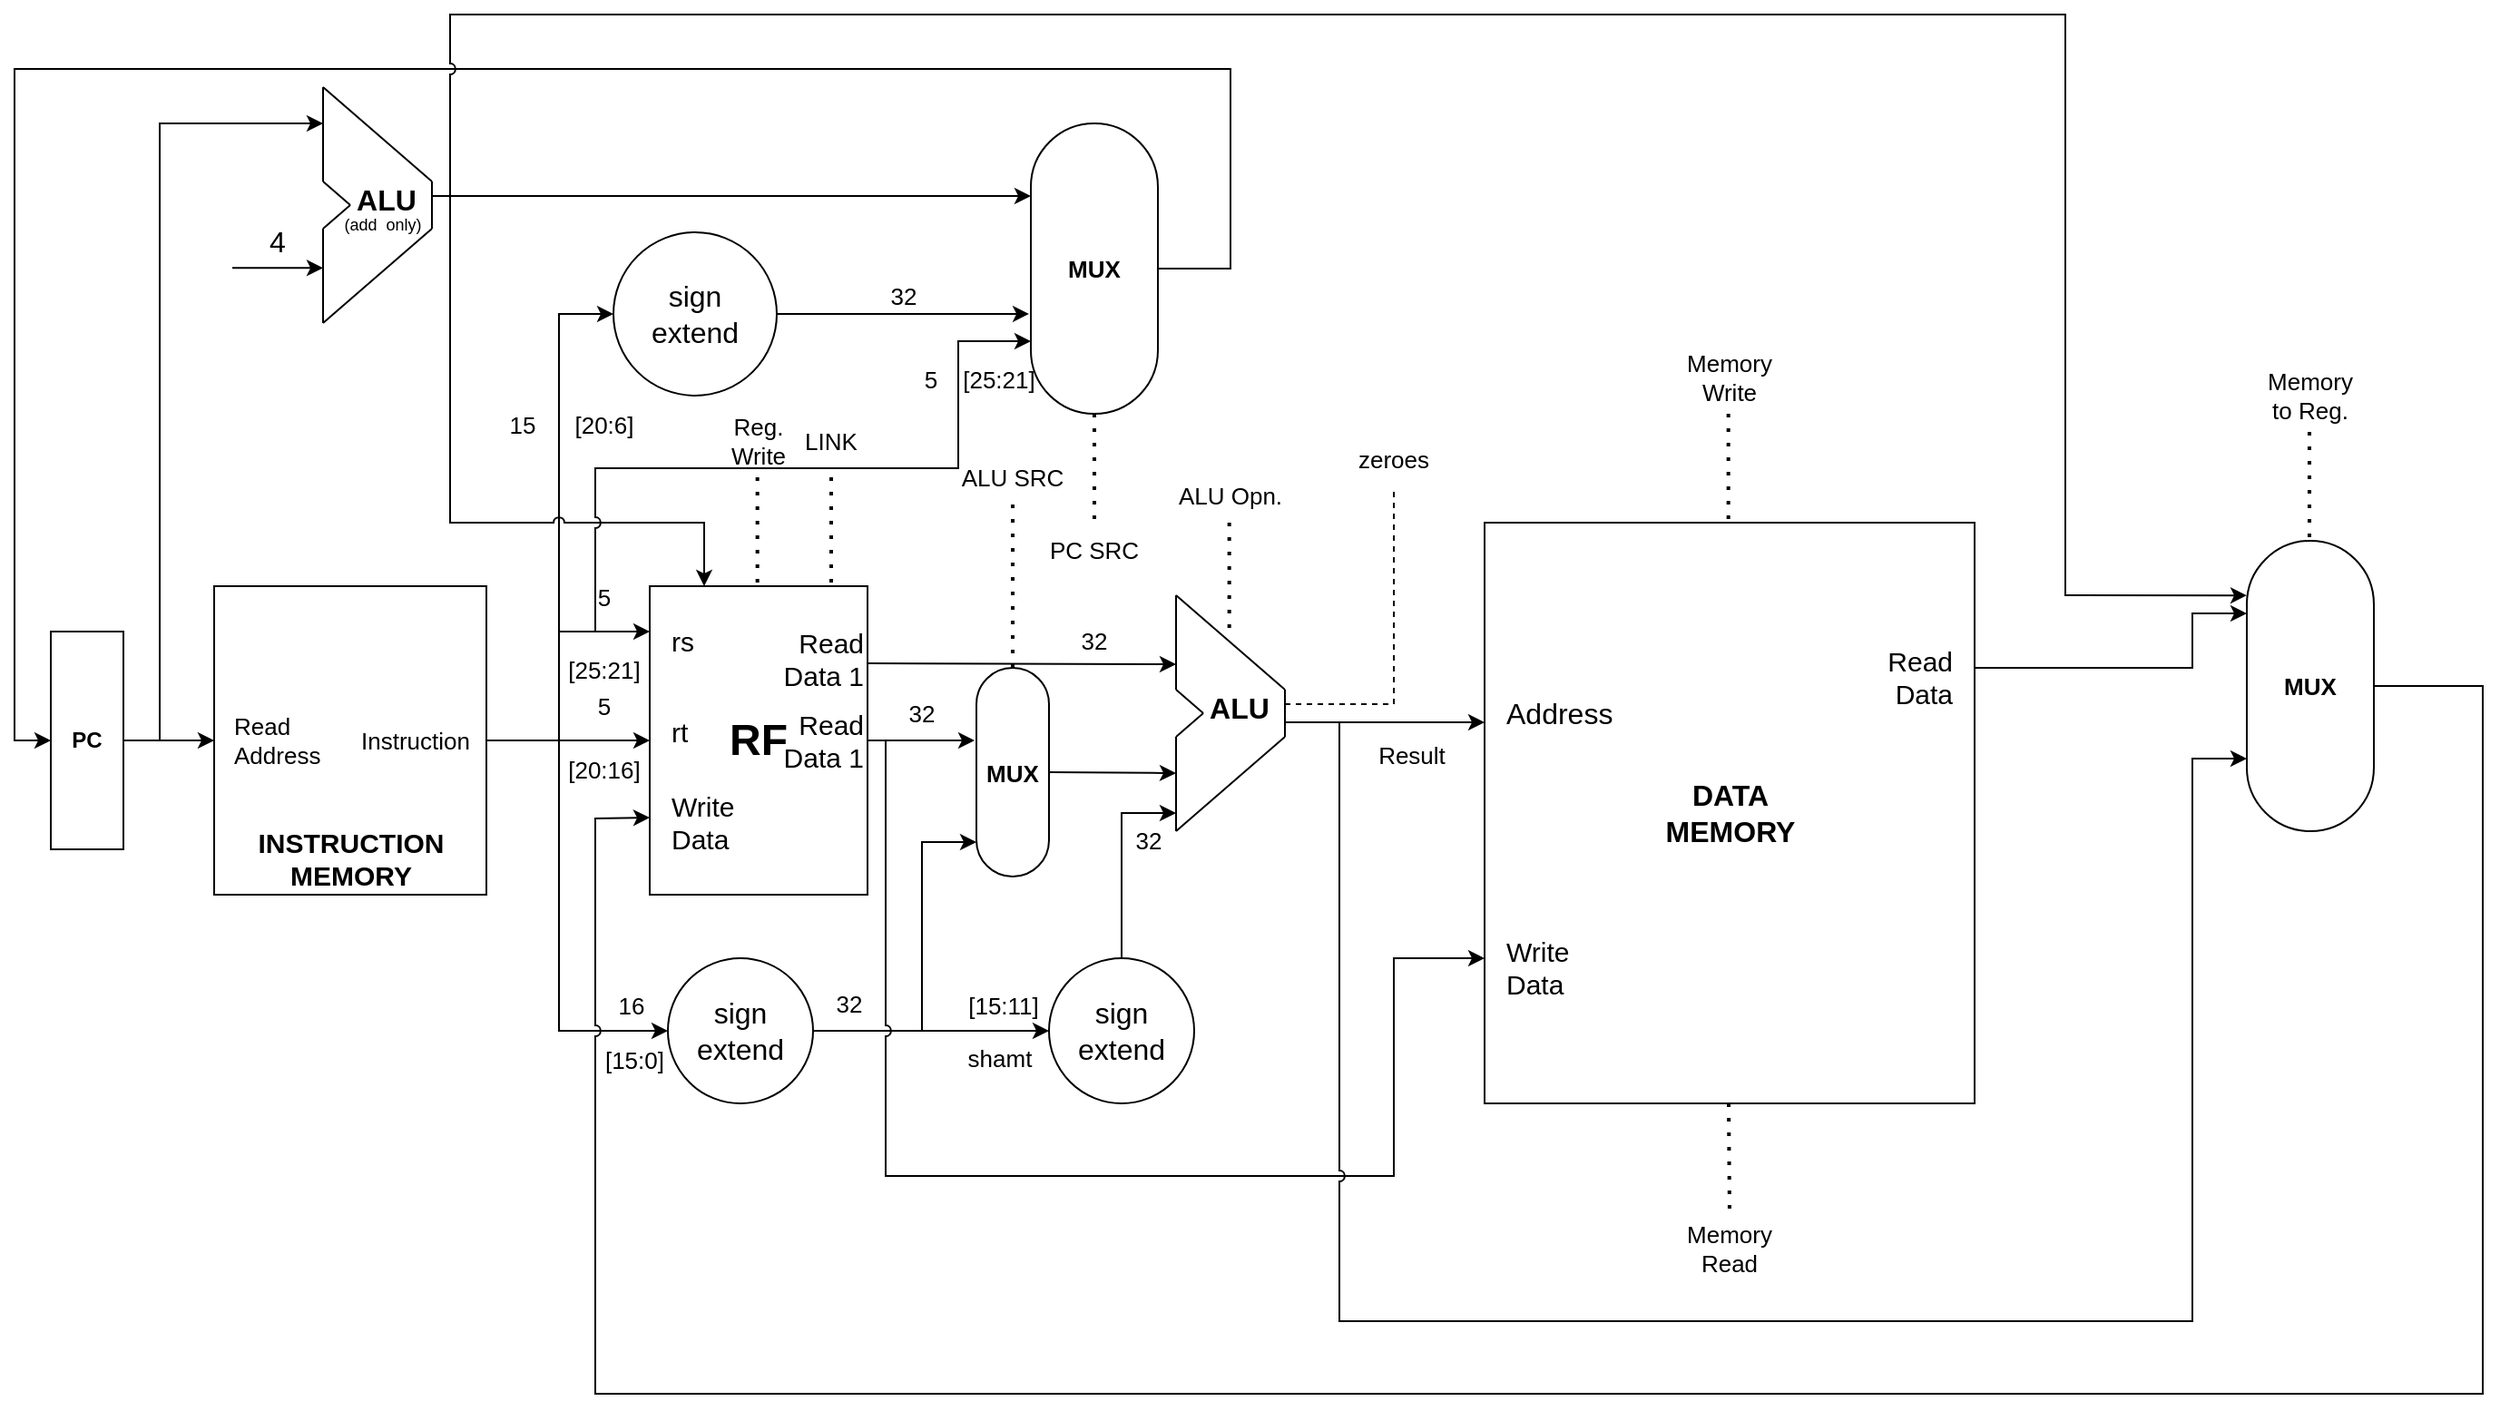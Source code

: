<mxfile version="20.4.1" type="github">
  <diagram id="tAwUDvQRGgTVKRDvRyu4" name="Page-1">
    <mxGraphModel dx="2370" dy="1400" grid="1" gridSize="10" guides="1" tooltips="1" connect="1" arrows="0" fold="1" page="0" pageScale="1" pageWidth="850" pageHeight="1100" math="0" shadow="0">
      <root>
        <mxCell id="0" />
        <mxCell id="1" parent="0" />
        <mxCell id="PpJ_edgHexwW-YLdvDcn-1" value="&lt;b&gt;PC&lt;/b&gt;" style="rounded=0;whiteSpace=wrap;html=1;rotation=0;" parent="1" vertex="1">
          <mxGeometry x="20" y="220" width="40" height="120" as="geometry" />
        </mxCell>
        <mxCell id="PpJ_edgHexwW-YLdvDcn-6" style="edgeStyle=orthogonalEdgeStyle;rounded=0;orthogonalLoop=1;jettySize=auto;html=1;fontSize=9;strokeColor=default;exitX=1;exitY=0.5;exitDx=0;exitDy=0;" parent="1" source="PpJ_edgHexwW-YLdvDcn-4" target="PpJ_edgHexwW-YLdvDcn-5" edge="1">
          <mxGeometry relative="1" as="geometry">
            <Array as="points">
              <mxPoint x="320" y="280" />
              <mxPoint x="320" y="280" />
            </Array>
          </mxGeometry>
        </mxCell>
        <mxCell id="PpJ_edgHexwW-YLdvDcn-4" value="" style="rounded=0;whiteSpace=wrap;html=1;" parent="1" vertex="1">
          <mxGeometry x="110" y="195" width="150" height="170" as="geometry" />
        </mxCell>
        <mxCell id="PpJ_edgHexwW-YLdvDcn-5" value="" style="rounded=0;whiteSpace=wrap;html=1;fontSize=9;" parent="1" vertex="1">
          <mxGeometry x="350" y="195" width="120" height="170" as="geometry" />
        </mxCell>
        <mxCell id="PpJ_edgHexwW-YLdvDcn-8" value="" style="endArrow=classic;html=1;rounded=0;strokeColor=default;fontSize=9;startArrow=none;" parent="1" edge="1">
          <mxGeometry width="50" height="50" relative="1" as="geometry">
            <mxPoint x="310" y="220" as="sourcePoint" />
            <mxPoint x="350" y="220" as="targetPoint" />
            <Array as="points">
              <mxPoint x="300" y="220" />
            </Array>
          </mxGeometry>
        </mxCell>
        <mxCell id="PpJ_edgHexwW-YLdvDcn-10" value="" style="endArrow=classic;html=1;rounded=0;strokeColor=default;fontSize=9;entryX=0;entryY=0.5;entryDx=0;entryDy=0;" parent="1" target="PpJ_edgHexwW-YLdvDcn-44" edge="1">
          <mxGeometry width="50" height="50" relative="1" as="geometry">
            <mxPoint x="300" y="219.479" as="sourcePoint" />
            <mxPoint x="340" y="440" as="targetPoint" />
            <Array as="points">
              <mxPoint x="300" y="440" />
            </Array>
          </mxGeometry>
        </mxCell>
        <mxCell id="PpJ_edgHexwW-YLdvDcn-11" value="" style="endArrow=classic;html=1;rounded=0;strokeColor=default;fontSize=9;entryX=0;entryY=0.5;entryDx=0;entryDy=0;" parent="1" target="PpJ_edgHexwW-YLdvDcn-12" edge="1">
          <mxGeometry width="50" height="50" relative="1" as="geometry">
            <mxPoint x="300" y="220" as="sourcePoint" />
            <mxPoint x="340" y="40" as="targetPoint" />
            <Array as="points">
              <mxPoint x="300" y="45" />
            </Array>
          </mxGeometry>
        </mxCell>
        <mxCell id="PpJ_edgHexwW-YLdvDcn-12" value="" style="ellipse;whiteSpace=wrap;html=1;aspect=fixed;fontSize=9;" parent="1" vertex="1">
          <mxGeometry x="330" width="90" height="90" as="geometry" />
        </mxCell>
        <mxCell id="PpJ_edgHexwW-YLdvDcn-40" style="edgeStyle=orthogonalEdgeStyle;rounded=0;orthogonalLoop=1;jettySize=auto;html=1;exitX=1;exitY=0.5;exitDx=0;exitDy=0;entryX=0;entryY=0.5;entryDx=0;entryDy=0;strokeColor=default;fontSize=9;" parent="1" source="PpJ_edgHexwW-YLdvDcn-43" target="PpJ_edgHexwW-YLdvDcn-1" edge="1">
          <mxGeometry relative="1" as="geometry">
            <mxPoint x="650" y="25" as="sourcePoint" />
            <Array as="points">
              <mxPoint x="670" y="20" />
              <mxPoint x="670" y="-90" />
              <mxPoint y="-90" />
              <mxPoint y="280" />
            </Array>
          </mxGeometry>
        </mxCell>
        <mxCell id="PpJ_edgHexwW-YLdvDcn-18" value="" style="endArrow=classic;html=1;rounded=0;strokeColor=default;fontSize=9;" parent="1" edge="1">
          <mxGeometry width="50" height="50" relative="1" as="geometry">
            <mxPoint x="80" y="280" as="sourcePoint" />
            <mxPoint x="170" y="-60" as="targetPoint" />
            <Array as="points">
              <mxPoint x="80" y="-60" />
            </Array>
          </mxGeometry>
        </mxCell>
        <mxCell id="PpJ_edgHexwW-YLdvDcn-35" value="" style="group" parent="1" vertex="1" connectable="0">
          <mxGeometry x="640" y="200" width="60" height="130" as="geometry" />
        </mxCell>
        <mxCell id="PpJ_edgHexwW-YLdvDcn-19" value="" style="endArrow=none;html=1;rounded=0;strokeColor=default;fontSize=9;" parent="PpJ_edgHexwW-YLdvDcn-35" edge="1">
          <mxGeometry width="50" height="50" relative="1" as="geometry">
            <mxPoint y="130" as="sourcePoint" />
            <mxPoint x="60" y="78" as="targetPoint" />
          </mxGeometry>
        </mxCell>
        <mxCell id="PpJ_edgHexwW-YLdvDcn-20" value="" style="endArrow=none;html=1;rounded=0;strokeColor=default;fontSize=9;" parent="PpJ_edgHexwW-YLdvDcn-35" edge="1">
          <mxGeometry width="50" height="50" relative="1" as="geometry">
            <mxPoint as="sourcePoint" />
            <mxPoint x="60" y="52" as="targetPoint" />
          </mxGeometry>
        </mxCell>
        <mxCell id="PpJ_edgHexwW-YLdvDcn-22" value="" style="endArrow=none;html=1;rounded=0;strokeColor=default;fontSize=9;" parent="PpJ_edgHexwW-YLdvDcn-35" edge="1">
          <mxGeometry width="50" height="50" relative="1" as="geometry">
            <mxPoint y="78" as="sourcePoint" />
            <mxPoint x="15" y="65" as="targetPoint" />
          </mxGeometry>
        </mxCell>
        <mxCell id="PpJ_edgHexwW-YLdvDcn-24" value="" style="endArrow=none;html=1;rounded=0;strokeColor=default;fontSize=9;" parent="PpJ_edgHexwW-YLdvDcn-35" edge="1">
          <mxGeometry width="50" height="50" relative="1" as="geometry">
            <mxPoint y="52" as="sourcePoint" />
            <mxPoint x="15" y="65" as="targetPoint" />
          </mxGeometry>
        </mxCell>
        <mxCell id="PpJ_edgHexwW-YLdvDcn-25" value="" style="endArrow=none;html=1;rounded=0;strokeColor=default;fontSize=9;" parent="PpJ_edgHexwW-YLdvDcn-35" edge="1">
          <mxGeometry width="50" height="50" relative="1" as="geometry">
            <mxPoint y="52" as="sourcePoint" />
            <mxPoint as="targetPoint" />
          </mxGeometry>
        </mxCell>
        <mxCell id="PpJ_edgHexwW-YLdvDcn-26" value="" style="endArrow=none;html=1;rounded=0;strokeColor=default;fontSize=9;" parent="PpJ_edgHexwW-YLdvDcn-35" edge="1">
          <mxGeometry width="50" height="50" relative="1" as="geometry">
            <mxPoint y="130" as="sourcePoint" />
            <mxPoint y="78" as="targetPoint" />
          </mxGeometry>
        </mxCell>
        <mxCell id="PpJ_edgHexwW-YLdvDcn-27" value="" style="endArrow=none;html=1;rounded=0;strokeColor=default;fontSize=9;" parent="PpJ_edgHexwW-YLdvDcn-35" edge="1">
          <mxGeometry width="50" height="50" relative="1" as="geometry">
            <mxPoint x="60" y="78" as="sourcePoint" />
            <mxPoint x="60" y="52" as="targetPoint" />
          </mxGeometry>
        </mxCell>
        <mxCell id="PpJ_edgHexwW-YLdvDcn-101" value="" style="endArrow=none;dashed=1;html=1;dashPattern=1 3;strokeWidth=2;rounded=0;strokeColor=default;fontSize=13;jumpStyle=arc;exitX=0.5;exitY=1;exitDx=0;exitDy=0;" parent="PpJ_edgHexwW-YLdvDcn-35" edge="1">
          <mxGeometry width="50" height="50" relative="1" as="geometry">
            <mxPoint x="29.33" y="-40" as="sourcePoint" />
            <mxPoint x="29.33" y="20" as="targetPoint" />
          </mxGeometry>
        </mxCell>
        <mxCell id="PpJ_edgHexwW-YLdvDcn-117" value="&lt;font style=&quot;font-size: 16px;&quot;&gt;&lt;b&gt;ALU&lt;/b&gt;&lt;/font&gt;" style="text;html=1;strokeColor=none;fillColor=none;align=center;verticalAlign=middle;whiteSpace=wrap;rounded=0;fontSize=24;" parent="PpJ_edgHexwW-YLdvDcn-35" vertex="1">
          <mxGeometry x="10" y="50" width="50" height="20" as="geometry" />
        </mxCell>
        <mxCell id="PpJ_edgHexwW-YLdvDcn-36" value="" style="endArrow=classic;html=1;rounded=0;strokeColor=default;fontSize=9;" parent="1" edge="1">
          <mxGeometry width="50" height="50" relative="1" as="geometry">
            <mxPoint x="120" y="19.67" as="sourcePoint" />
            <mxPoint x="170" y="19.67" as="targetPoint" />
          </mxGeometry>
        </mxCell>
        <mxCell id="PpJ_edgHexwW-YLdvDcn-38" value="" style="endArrow=classic;html=1;rounded=0;strokeColor=default;fontSize=9;entryX=0;entryY=0.5;entryDx=0;entryDy=0;startArrow=none;" parent="1" target="PpJ_edgHexwW-YLdvDcn-4" edge="1">
          <mxGeometry width="50" height="50" relative="1" as="geometry">
            <mxPoint x="60" y="280" as="sourcePoint" />
            <mxPoint x="90" y="230" as="targetPoint" />
          </mxGeometry>
        </mxCell>
        <mxCell id="PpJ_edgHexwW-YLdvDcn-39" value="" style="endArrow=classic;html=1;rounded=0;strokeColor=default;fontSize=9;entryX=0;entryY=0.25;entryDx=0;entryDy=0;" parent="1" target="PpJ_edgHexwW-YLdvDcn-43" edge="1">
          <mxGeometry width="50" height="50" relative="1" as="geometry">
            <mxPoint x="230" y="-20" as="sourcePoint" />
            <mxPoint x="560" y="-10" as="targetPoint" />
          </mxGeometry>
        </mxCell>
        <mxCell id="PpJ_edgHexwW-YLdvDcn-41" value="" style="endArrow=classic;html=1;rounded=0;strokeColor=default;fontSize=9;entryX=-0.014;entryY=0.656;entryDx=0;entryDy=0;entryPerimeter=0;exitX=1;exitY=0.5;exitDx=0;exitDy=0;" parent="1" source="PpJ_edgHexwW-YLdvDcn-12" target="PpJ_edgHexwW-YLdvDcn-43" edge="1">
          <mxGeometry width="50" height="50" relative="1" as="geometry">
            <mxPoint x="340" y="170" as="sourcePoint" />
            <mxPoint x="560" y="61" as="targetPoint" />
          </mxGeometry>
        </mxCell>
        <mxCell id="PpJ_edgHexwW-YLdvDcn-43" value="&lt;b&gt;&lt;font style=&quot;font-size: 13px;&quot;&gt;MUX&lt;/font&gt;&lt;/b&gt;" style="rounded=1;whiteSpace=wrap;html=1;fontSize=9;arcSize=50;" parent="1" vertex="1">
          <mxGeometry x="560" y="-60" width="70" height="160" as="geometry" />
        </mxCell>
        <mxCell id="PpJ_edgHexwW-YLdvDcn-44" value="" style="ellipse;whiteSpace=wrap;html=1;aspect=fixed;fontSize=9;" parent="1" vertex="1">
          <mxGeometry x="360" y="400" width="80" height="80" as="geometry" />
        </mxCell>
        <mxCell id="PpJ_edgHexwW-YLdvDcn-56" value="" style="endArrow=none;html=1;rounded=0;strokeColor=default;fontSize=9;exitX=1;exitY=0.5;exitDx=0;exitDy=0;entryX=0;entryY=0.5;entryDx=0;entryDy=0;" parent="1" source="PpJ_edgHexwW-YLdvDcn-1" edge="1">
          <mxGeometry width="50" height="50" relative="1" as="geometry">
            <mxPoint x="60" y="280" as="sourcePoint" />
            <mxPoint x="70" y="280" as="targetPoint" />
          </mxGeometry>
        </mxCell>
        <mxCell id="PpJ_edgHexwW-YLdvDcn-63" value="&lt;b&gt;&lt;font style=&quot;font-size: 13px;&quot;&gt;MUX&lt;/font&gt;&lt;/b&gt;" style="rounded=1;whiteSpace=wrap;html=1;fontSize=9;arcSize=50;" parent="1" vertex="1">
          <mxGeometry x="530" y="240" width="40" height="115" as="geometry" />
        </mxCell>
        <mxCell id="PpJ_edgHexwW-YLdvDcn-64" value="" style="endArrow=classic;html=1;rounded=0;strokeColor=default;fontSize=13;exitX=1;exitY=0.5;exitDx=0;exitDy=0;" parent="1" source="PpJ_edgHexwW-YLdvDcn-44" edge="1">
          <mxGeometry width="50" height="50" relative="1" as="geometry">
            <mxPoint x="220" y="250" as="sourcePoint" />
            <mxPoint x="530" y="336" as="targetPoint" />
            <Array as="points">
              <mxPoint x="500" y="440" />
              <mxPoint x="500" y="336" />
            </Array>
          </mxGeometry>
        </mxCell>
        <mxCell id="PpJ_edgHexwW-YLdvDcn-65" value="" style="group" parent="1" vertex="1" connectable="0">
          <mxGeometry x="170" y="-80" width="65" height="130" as="geometry" />
        </mxCell>
        <mxCell id="PpJ_edgHexwW-YLdvDcn-66" value="" style="endArrow=none;html=1;rounded=0;strokeColor=default;fontSize=9;" parent="PpJ_edgHexwW-YLdvDcn-65" edge="1">
          <mxGeometry width="50" height="50" relative="1" as="geometry">
            <mxPoint y="130" as="sourcePoint" />
            <mxPoint x="60" y="78" as="targetPoint" />
          </mxGeometry>
        </mxCell>
        <mxCell id="PpJ_edgHexwW-YLdvDcn-67" value="" style="endArrow=none;html=1;rounded=0;strokeColor=default;fontSize=9;" parent="PpJ_edgHexwW-YLdvDcn-65" edge="1">
          <mxGeometry width="50" height="50" relative="1" as="geometry">
            <mxPoint as="sourcePoint" />
            <mxPoint x="60" y="52" as="targetPoint" />
          </mxGeometry>
        </mxCell>
        <mxCell id="PpJ_edgHexwW-YLdvDcn-68" value="" style="endArrow=none;html=1;rounded=0;strokeColor=default;fontSize=9;" parent="PpJ_edgHexwW-YLdvDcn-65" edge="1">
          <mxGeometry width="50" height="50" relative="1" as="geometry">
            <mxPoint y="78" as="sourcePoint" />
            <mxPoint x="15" y="65" as="targetPoint" />
          </mxGeometry>
        </mxCell>
        <mxCell id="PpJ_edgHexwW-YLdvDcn-69" value="" style="endArrow=none;html=1;rounded=0;strokeColor=default;fontSize=9;" parent="PpJ_edgHexwW-YLdvDcn-65" edge="1">
          <mxGeometry width="50" height="50" relative="1" as="geometry">
            <mxPoint y="52" as="sourcePoint" />
            <mxPoint x="15" y="65" as="targetPoint" />
          </mxGeometry>
        </mxCell>
        <mxCell id="PpJ_edgHexwW-YLdvDcn-70" value="" style="endArrow=none;html=1;rounded=0;strokeColor=default;fontSize=9;" parent="PpJ_edgHexwW-YLdvDcn-65" edge="1">
          <mxGeometry width="50" height="50" relative="1" as="geometry">
            <mxPoint y="52" as="sourcePoint" />
            <mxPoint as="targetPoint" />
          </mxGeometry>
        </mxCell>
        <mxCell id="PpJ_edgHexwW-YLdvDcn-71" value="" style="endArrow=none;html=1;rounded=0;strokeColor=default;fontSize=9;" parent="PpJ_edgHexwW-YLdvDcn-65" edge="1">
          <mxGeometry width="50" height="50" relative="1" as="geometry">
            <mxPoint y="130" as="sourcePoint" />
            <mxPoint y="78" as="targetPoint" />
          </mxGeometry>
        </mxCell>
        <mxCell id="PpJ_edgHexwW-YLdvDcn-72" value="" style="endArrow=none;html=1;rounded=0;strokeColor=default;fontSize=9;" parent="PpJ_edgHexwW-YLdvDcn-65" edge="1">
          <mxGeometry width="50" height="50" relative="1" as="geometry">
            <mxPoint x="60" y="78" as="sourcePoint" />
            <mxPoint x="60" y="52" as="targetPoint" />
          </mxGeometry>
        </mxCell>
        <mxCell id="PpJ_edgHexwW-YLdvDcn-118" value="&lt;font style=&quot;font-size: 16px;&quot;&gt;&lt;b&gt;ALU&lt;/b&gt;&lt;/font&gt;" style="text;html=1;strokeColor=none;fillColor=none;align=center;verticalAlign=middle;whiteSpace=wrap;rounded=0;fontSize=24;" parent="PpJ_edgHexwW-YLdvDcn-65" vertex="1">
          <mxGeometry x="10" y="50" width="50" height="20" as="geometry" />
        </mxCell>
        <mxCell id="N1BQ8RMYfaFA8PW3XxpZ-12" value="&lt;font style=&quot;font-size: 9px;&quot;&gt;(add&amp;nbsp; only)&lt;br&gt;&lt;/font&gt;" style="text;html=1;strokeColor=none;fillColor=none;align=center;verticalAlign=middle;whiteSpace=wrap;rounded=0;" vertex="1" parent="PpJ_edgHexwW-YLdvDcn-65">
          <mxGeometry x="2.5" y="60" width="60" height="30" as="geometry" />
        </mxCell>
        <mxCell id="PpJ_edgHexwW-YLdvDcn-81" value="" style="endArrow=classic;html=1;rounded=0;strokeColor=default;fontSize=13;exitX=1;exitY=0.25;exitDx=0;exitDy=0;" parent="1" source="PpJ_edgHexwW-YLdvDcn-5" edge="1">
          <mxGeometry width="50" height="50" relative="1" as="geometry">
            <mxPoint x="220" y="250" as="sourcePoint" />
            <mxPoint x="640" y="238" as="targetPoint" />
          </mxGeometry>
        </mxCell>
        <mxCell id="PpJ_edgHexwW-YLdvDcn-82" value="" style="endArrow=classic;html=1;rounded=0;strokeColor=default;fontSize=13;exitX=1;exitY=0.5;exitDx=0;exitDy=0;" parent="1" source="PpJ_edgHexwW-YLdvDcn-63" edge="1">
          <mxGeometry width="50" height="50" relative="1" as="geometry">
            <mxPoint x="220" y="250" as="sourcePoint" />
            <mxPoint x="640" y="298" as="targetPoint" />
          </mxGeometry>
        </mxCell>
        <mxCell id="PpJ_edgHexwW-YLdvDcn-83" value="" style="endArrow=classic;html=1;rounded=0;strokeColor=default;fontSize=13;jumpStyle=arc;entryX=0.25;entryY=0;entryDx=0;entryDy=0;" parent="1" target="PpJ_edgHexwW-YLdvDcn-5" edge="1">
          <mxGeometry width="50" height="50" relative="1" as="geometry">
            <mxPoint x="240" y="-20" as="sourcePoint" />
            <mxPoint x="270" y="200" as="targetPoint" />
            <Array as="points">
              <mxPoint x="240" y="160" />
              <mxPoint x="380" y="160" />
            </Array>
          </mxGeometry>
        </mxCell>
        <mxCell id="PpJ_edgHexwW-YLdvDcn-84" value="" style="endArrow=classic;html=1;rounded=0;strokeColor=default;fontSize=13;jumpStyle=arc;exitX=1;exitY=0.5;exitDx=0;exitDy=0;entryX=-0.025;entryY=0.348;entryDx=0;entryDy=0;entryPerimeter=0;" parent="1" source="PpJ_edgHexwW-YLdvDcn-5" target="PpJ_edgHexwW-YLdvDcn-63" edge="1">
          <mxGeometry width="50" height="50" relative="1" as="geometry">
            <mxPoint x="220" y="250" as="sourcePoint" />
            <mxPoint x="270" y="200" as="targetPoint" />
          </mxGeometry>
        </mxCell>
        <mxCell id="PpJ_edgHexwW-YLdvDcn-85" value="" style="endArrow=classic;html=1;rounded=0;strokeColor=default;fontSize=13;jumpStyle=arc;entryX=0;entryY=0.75;entryDx=0;entryDy=0;" parent="1" edge="1">
          <mxGeometry width="50" height="50" relative="1" as="geometry">
            <mxPoint x="480" y="280" as="sourcePoint" />
            <mxPoint x="810" y="400" as="targetPoint" />
            <Array as="points">
              <mxPoint x="480" y="520" />
              <mxPoint x="760" y="520" />
              <mxPoint x="760" y="400" />
            </Array>
          </mxGeometry>
        </mxCell>
        <mxCell id="PpJ_edgHexwW-YLdvDcn-90" value="" style="endArrow=classic;html=1;rounded=0;strokeColor=default;fontSize=13;jumpStyle=arc;" parent="1" edge="1">
          <mxGeometry width="50" height="50" relative="1" as="geometry">
            <mxPoint x="700" y="270" as="sourcePoint" />
            <mxPoint x="810" y="270" as="targetPoint" />
          </mxGeometry>
        </mxCell>
        <mxCell id="PpJ_edgHexwW-YLdvDcn-92" value="&lt;b&gt;&lt;font style=&quot;font-size: 13px;&quot;&gt;MUX&lt;/font&gt;&lt;/b&gt;" style="rounded=1;whiteSpace=wrap;html=1;fontSize=9;arcSize=50;" parent="1" vertex="1">
          <mxGeometry x="1230" y="170" width="70" height="160" as="geometry" />
        </mxCell>
        <mxCell id="PpJ_edgHexwW-YLdvDcn-93" value="" style="endArrow=classic;html=1;rounded=0;strokeColor=default;fontSize=13;jumpStyle=arc;entryX=0;entryY=0.75;entryDx=0;entryDy=0;snapToPoint=1;" parent="1" target="PpJ_edgHexwW-YLdvDcn-92" edge="1">
          <mxGeometry width="50" height="50" relative="1" as="geometry">
            <mxPoint x="730" y="280" as="sourcePoint" />
            <mxPoint x="960" y="210" as="targetPoint" />
            <Array as="points">
              <mxPoint x="730" y="600" />
              <mxPoint x="1200" y="600" />
              <mxPoint x="1200" y="290" />
            </Array>
          </mxGeometry>
        </mxCell>
        <mxCell id="PpJ_edgHexwW-YLdvDcn-94" value="" style="endArrow=none;html=1;rounded=0;strokeColor=default;fontSize=13;jumpStyle=none;" parent="1" edge="1">
          <mxGeometry width="50" height="50" relative="1" as="geometry">
            <mxPoint x="730" y="280" as="sourcePoint" />
            <mxPoint x="730" y="270" as="targetPoint" />
          </mxGeometry>
        </mxCell>
        <mxCell id="PpJ_edgHexwW-YLdvDcn-95" value="" style="endArrow=classic;html=1;rounded=0;strokeColor=default;fontSize=13;jumpStyle=none;entryX=0;entryY=0.25;entryDx=0;entryDy=0;exitX=1;exitY=0.25;exitDx=0;exitDy=0;" parent="1" source="PpJ_edgHexwW-YLdvDcn-97" target="PpJ_edgHexwW-YLdvDcn-92" edge="1">
          <mxGeometry width="50" height="50" relative="1" as="geometry">
            <mxPoint x="1130" y="210" as="sourcePoint" />
            <mxPoint x="1310" y="210" as="targetPoint" />
            <Array as="points">
              <mxPoint x="1200" y="240" />
              <mxPoint x="1200" y="210" />
            </Array>
          </mxGeometry>
        </mxCell>
        <mxCell id="PpJ_edgHexwW-YLdvDcn-96" value="" style="endArrow=classic;html=1;rounded=0;strokeColor=default;fontSize=13;jumpStyle=arc;exitX=1;exitY=0.5;exitDx=0;exitDy=0;entryX=0;entryY=0.75;entryDx=0;entryDy=0;" parent="1" source="PpJ_edgHexwW-YLdvDcn-92" target="PpJ_edgHexwW-YLdvDcn-5" edge="1">
          <mxGeometry width="50" height="50" relative="1" as="geometry">
            <mxPoint x="890" y="260" as="sourcePoint" />
            <mxPoint x="940" y="210" as="targetPoint" />
            <Array as="points">
              <mxPoint x="1360" y="250" />
              <mxPoint x="1360" y="640" />
              <mxPoint x="320" y="640" />
              <mxPoint x="320" y="323" />
            </Array>
          </mxGeometry>
        </mxCell>
        <mxCell id="PpJ_edgHexwW-YLdvDcn-97" value="" style="rounded=0;whiteSpace=wrap;html=1;fontSize=13;fillColor=none;" parent="1" vertex="1">
          <mxGeometry x="810" y="160" width="270" height="320" as="geometry" />
        </mxCell>
        <mxCell id="PpJ_edgHexwW-YLdvDcn-99" value="" style="endArrow=none;dashed=1;html=1;dashPattern=1 3;strokeWidth=2;rounded=0;strokeColor=default;fontSize=13;jumpStyle=arc;exitX=0.5;exitY=1;exitDx=0;exitDy=0;" parent="1" source="PpJ_edgHexwW-YLdvDcn-43" edge="1">
          <mxGeometry width="50" height="50" relative="1" as="geometry">
            <mxPoint x="370" y="320" as="sourcePoint" />
            <mxPoint x="595" y="160" as="targetPoint" />
          </mxGeometry>
        </mxCell>
        <mxCell id="PpJ_edgHexwW-YLdvDcn-100" value="" style="endArrow=none;dashed=1;html=1;dashPattern=1 3;strokeWidth=2;rounded=0;strokeColor=default;fontSize=13;jumpStyle=arc;" parent="1" edge="1">
          <mxGeometry width="50" height="50" relative="1" as="geometry">
            <mxPoint x="550" y="150" as="sourcePoint" />
            <mxPoint x="550" y="240" as="targetPoint" />
          </mxGeometry>
        </mxCell>
        <mxCell id="PpJ_edgHexwW-YLdvDcn-102" value="" style="endArrow=none;dashed=1;html=1;dashPattern=1 3;strokeWidth=2;rounded=0;strokeColor=default;fontSize=13;jumpStyle=arc;exitX=0.5;exitY=1;exitDx=0;exitDy=0;" parent="1" edge="1">
          <mxGeometry width="50" height="50" relative="1" as="geometry">
            <mxPoint x="944.33" y="100" as="sourcePoint" />
            <mxPoint x="944.33" y="160" as="targetPoint" />
          </mxGeometry>
        </mxCell>
        <mxCell id="PpJ_edgHexwW-YLdvDcn-103" value="" style="endArrow=none;dashed=1;html=1;dashPattern=1 3;strokeWidth=2;rounded=0;strokeColor=default;fontSize=13;jumpStyle=arc;exitX=0.5;exitY=1;exitDx=0;exitDy=0;" parent="1" edge="1">
          <mxGeometry width="50" height="50" relative="1" as="geometry">
            <mxPoint x="409.33" y="135" as="sourcePoint" />
            <mxPoint x="409.33" y="195" as="targetPoint" />
          </mxGeometry>
        </mxCell>
        <mxCell id="PpJ_edgHexwW-YLdvDcn-104" value="" style="endArrow=none;dashed=1;html=1;dashPattern=1 3;strokeWidth=2;rounded=0;strokeColor=default;fontSize=13;jumpStyle=arc;exitX=0.5;exitY=1;exitDx=0;exitDy=0;" parent="1" edge="1">
          <mxGeometry width="50" height="50" relative="1" as="geometry">
            <mxPoint x="450.0" y="135" as="sourcePoint" />
            <mxPoint x="450.0" y="195" as="targetPoint" />
          </mxGeometry>
        </mxCell>
        <mxCell id="PpJ_edgHexwW-YLdvDcn-106" value="" style="endArrow=none;dashed=1;html=1;rounded=0;strokeColor=default;fontSize=13;jumpStyle=arc;" parent="1" edge="1">
          <mxGeometry width="50" height="50" relative="1" as="geometry">
            <mxPoint x="700" y="260" as="sourcePoint" />
            <mxPoint x="760" y="140" as="targetPoint" />
            <Array as="points">
              <mxPoint x="760" y="260" />
            </Array>
          </mxGeometry>
        </mxCell>
        <mxCell id="PpJ_edgHexwW-YLdvDcn-107" value="&lt;div align=&quot;left&quot;&gt;Read Address&lt;br&gt;&lt;/div&gt;" style="text;html=1;strokeColor=none;fillColor=none;align=center;verticalAlign=middle;whiteSpace=wrap;rounded=0;fontSize=13;" parent="1" vertex="1">
          <mxGeometry x="120" y="265" width="60" height="30" as="geometry" />
        </mxCell>
        <mxCell id="PpJ_edgHexwW-YLdvDcn-108" value="&lt;div style=&quot;font-size: 15px;&quot; align=&quot;center&quot;&gt;&lt;b&gt;&lt;font style=&quot;font-size: 15px;&quot;&gt;INSTRUCTION&lt;/font&gt;&lt;/b&gt;&lt;/div&gt;&lt;div style=&quot;font-size: 15px;&quot; align=&quot;center&quot;&gt;&lt;b&gt;&lt;font style=&quot;font-size: 15px;&quot;&gt;MEMORY&lt;br&gt;&lt;/font&gt;&lt;/b&gt;&lt;/div&gt;" style="text;html=1;strokeColor=none;fillColor=none;align=center;verticalAlign=middle;whiteSpace=wrap;rounded=0;fontSize=13;" parent="1" vertex="1">
          <mxGeometry x="137.5" y="330" width="95" height="30" as="geometry" />
        </mxCell>
        <mxCell id="PpJ_edgHexwW-YLdvDcn-109" value="&lt;div align=&quot;right&quot;&gt;Instruction&lt;/div&gt;" style="text;html=1;strokeColor=none;fillColor=none;align=right;verticalAlign=middle;whiteSpace=wrap;rounded=0;fontSize=13;" parent="1" vertex="1">
          <mxGeometry x="180" y="265" width="72.5" height="30" as="geometry" />
        </mxCell>
        <mxCell id="PpJ_edgHexwW-YLdvDcn-110" value="&lt;b&gt;&lt;font style=&quot;font-size: 24px;&quot;&gt;RF&lt;/font&gt;&lt;/b&gt;" style="text;html=1;strokeColor=none;fillColor=none;align=center;verticalAlign=middle;whiteSpace=wrap;rounded=0;fontSize=15;" parent="1" vertex="1">
          <mxGeometry x="380" y="265" width="60" height="30" as="geometry" />
        </mxCell>
        <mxCell id="PpJ_edgHexwW-YLdvDcn-111" value="&lt;div align=&quot;left&quot;&gt;rs&lt;/div&gt;" style="text;html=1;strokeColor=none;fillColor=none;align=left;verticalAlign=middle;whiteSpace=wrap;rounded=0;fontSize=15;" parent="1" vertex="1">
          <mxGeometry x="360" y="210" width="30" height="30" as="geometry" />
        </mxCell>
        <mxCell id="PpJ_edgHexwW-YLdvDcn-112" value="rt" style="text;html=1;strokeColor=none;fillColor=none;align=left;verticalAlign=middle;whiteSpace=wrap;rounded=0;fontSize=15;" parent="1" vertex="1">
          <mxGeometry x="360" y="260" width="30" height="30" as="geometry" />
        </mxCell>
        <mxCell id="PpJ_edgHexwW-YLdvDcn-114" value="&lt;div align=&quot;left&quot;&gt;Write Data&lt;/div&gt;" style="text;html=1;strokeColor=none;fillColor=none;align=left;verticalAlign=middle;whiteSpace=wrap;rounded=0;fontSize=15;" parent="1" vertex="1">
          <mxGeometry x="360" y="310" width="60" height="30" as="geometry" />
        </mxCell>
        <mxCell id="PpJ_edgHexwW-YLdvDcn-115" value="&lt;div align=&quot;right&quot;&gt;Read Data 1&lt;br&gt;&lt;/div&gt;" style="text;html=1;strokeColor=none;fillColor=none;align=right;verticalAlign=middle;whiteSpace=wrap;rounded=0;fontSize=15;" parent="1" vertex="1">
          <mxGeometry x="410" y="220" width="60" height="30" as="geometry" />
        </mxCell>
        <mxCell id="PpJ_edgHexwW-YLdvDcn-116" value="&lt;div align=&quot;right&quot;&gt;Read Data 1&lt;br&gt;&lt;/div&gt;" style="text;html=1;strokeColor=none;fillColor=none;align=right;verticalAlign=middle;whiteSpace=wrap;rounded=0;fontSize=15;" parent="1" vertex="1">
          <mxGeometry x="410" y="265" width="60" height="30" as="geometry" />
        </mxCell>
        <mxCell id="PpJ_edgHexwW-YLdvDcn-121" value="&lt;div align=&quot;left&quot;&gt;Address&lt;/div&gt;" style="text;html=1;strokeColor=none;fillColor=none;align=left;verticalAlign=middle;whiteSpace=wrap;rounded=0;fontSize=16;" parent="1" vertex="1">
          <mxGeometry x="820" y="250" width="60" height="30" as="geometry" />
        </mxCell>
        <mxCell id="PpJ_edgHexwW-YLdvDcn-122" value="&lt;div align=&quot;left&quot;&gt;Write Data&lt;/div&gt;" style="text;html=1;strokeColor=none;fillColor=none;align=left;verticalAlign=middle;whiteSpace=wrap;rounded=0;fontSize=15;" parent="1" vertex="1">
          <mxGeometry x="820" y="390" width="60" height="30" as="geometry" />
        </mxCell>
        <mxCell id="PpJ_edgHexwW-YLdvDcn-123" value="&lt;div align=&quot;right&quot;&gt;Read Data&lt;br&gt;&lt;/div&gt;" style="text;html=1;strokeColor=none;fillColor=none;align=right;verticalAlign=middle;whiteSpace=wrap;rounded=0;fontSize=15;" parent="1" vertex="1">
          <mxGeometry x="1010" y="230" width="60" height="30" as="geometry" />
        </mxCell>
        <mxCell id="PpJ_edgHexwW-YLdvDcn-124" value="" style="endArrow=none;dashed=1;html=1;dashPattern=1 3;strokeWidth=2;rounded=0;strokeColor=default;fontSize=13;jumpStyle=arc;exitX=0.5;exitY=1;exitDx=0;exitDy=0;" parent="1" edge="1">
          <mxGeometry width="50" height="50" relative="1" as="geometry">
            <mxPoint x="944.5" y="480" as="sourcePoint" />
            <mxPoint x="945" y="540" as="targetPoint" />
          </mxGeometry>
        </mxCell>
        <mxCell id="PpJ_edgHexwW-YLdvDcn-125" value="&lt;div&gt;&lt;b&gt;DATA&lt;/b&gt;&lt;/div&gt;&lt;div&gt;&lt;b&gt;MEMORY&lt;br&gt;&lt;/b&gt;&lt;/div&gt;" style="text;html=1;strokeColor=none;fillColor=none;align=center;verticalAlign=middle;whiteSpace=wrap;rounded=0;fontSize=16;" parent="1" vertex="1">
          <mxGeometry x="902.5" y="305" width="85" height="30" as="geometry" />
        </mxCell>
        <mxCell id="PpJ_edgHexwW-YLdvDcn-126" value="" style="endArrow=none;dashed=1;html=1;dashPattern=1 3;strokeWidth=2;rounded=0;strokeColor=default;fontSize=13;jumpStyle=arc;exitX=0.5;exitY=1;exitDx=0;exitDy=0;" parent="1" edge="1">
          <mxGeometry width="50" height="50" relative="1" as="geometry">
            <mxPoint x="1264.5" y="110" as="sourcePoint" />
            <mxPoint x="1264.5" y="170" as="targetPoint" />
          </mxGeometry>
        </mxCell>
        <mxCell id="PpJ_edgHexwW-YLdvDcn-127" value="&lt;div&gt;sign&lt;/div&gt;&lt;div&gt;extend&lt;br&gt;&lt;/div&gt;" style="text;html=1;strokeColor=none;fillColor=none;align=center;verticalAlign=middle;whiteSpace=wrap;rounded=0;fontSize=16;" parent="1" vertex="1">
          <mxGeometry x="370" y="425" width="60" height="30" as="geometry" />
        </mxCell>
        <mxCell id="PpJ_edgHexwW-YLdvDcn-128" value="&lt;div&gt;sign&lt;/div&gt;&lt;div&gt;extend&lt;br&gt;&lt;/div&gt;" style="text;html=1;strokeColor=none;fillColor=none;align=center;verticalAlign=middle;whiteSpace=wrap;rounded=0;fontSize=16;" parent="1" vertex="1">
          <mxGeometry x="345" y="30" width="60" height="30" as="geometry" />
        </mxCell>
        <mxCell id="PpJ_edgHexwW-YLdvDcn-129" value="&lt;font style=&quot;font-size: 13px;&quot;&gt;5&lt;/font&gt;" style="text;html=1;strokeColor=none;fillColor=none;align=center;verticalAlign=middle;whiteSpace=wrap;rounded=0;fontSize=16;" parent="1" vertex="1">
          <mxGeometry x="300" y="190" width="50" height="20" as="geometry" />
        </mxCell>
        <mxCell id="PpJ_edgHexwW-YLdvDcn-130" value="&lt;font style=&quot;font-size: 13px;&quot;&gt;5&lt;/font&gt;" style="text;html=1;strokeColor=none;fillColor=none;align=center;verticalAlign=middle;whiteSpace=wrap;rounded=0;fontSize=16;" parent="1" vertex="1">
          <mxGeometry x="300" y="250" width="50" height="20" as="geometry" />
        </mxCell>
        <mxCell id="PpJ_edgHexwW-YLdvDcn-131" value="&lt;div align=&quot;center&quot;&gt;&lt;font style=&quot;font-size: 13px;&quot;&gt;[25:21]&lt;/font&gt;&lt;/div&gt;" style="text;html=1;strokeColor=none;fillColor=none;align=center;verticalAlign=middle;whiteSpace=wrap;rounded=0;fontSize=16;" parent="1" vertex="1">
          <mxGeometry x="300" y="230" width="50" height="20" as="geometry" />
        </mxCell>
        <mxCell id="PpJ_edgHexwW-YLdvDcn-133" value="&lt;div align=&quot;center&quot;&gt;&lt;font style=&quot;font-size: 13px;&quot;&gt;[20:16]&lt;/font&gt;&lt;/div&gt;" style="text;html=1;strokeColor=none;fillColor=none;align=center;verticalAlign=middle;whiteSpace=wrap;rounded=0;fontSize=16;" parent="1" vertex="1">
          <mxGeometry x="300" y="280" width="50" height="30" as="geometry" />
        </mxCell>
        <mxCell id="PpJ_edgHexwW-YLdvDcn-135" value="&lt;font style=&quot;font-size: 13px;&quot;&gt;16&lt;/font&gt;" style="text;html=1;strokeColor=none;fillColor=none;align=center;verticalAlign=middle;whiteSpace=wrap;rounded=0;fontSize=16;" parent="1" vertex="1">
          <mxGeometry x="320" y="410" width="40" height="30" as="geometry" />
        </mxCell>
        <mxCell id="PpJ_edgHexwW-YLdvDcn-136" value="&lt;div align=&quot;right&quot;&gt;&lt;font style=&quot;font-size: 13px;&quot;&gt;[15:0]&lt;/font&gt;&lt;/div&gt;" style="text;html=1;strokeColor=none;fillColor=none;align=right;verticalAlign=middle;whiteSpace=wrap;rounded=0;fontSize=16;" parent="1" vertex="1">
          <mxGeometry x="310" y="440" width="50" height="30" as="geometry" />
        </mxCell>
        <mxCell id="PpJ_edgHexwW-YLdvDcn-137" value="32" style="text;html=1;strokeColor=none;fillColor=none;align=center;verticalAlign=middle;whiteSpace=wrap;rounded=0;fontSize=13;" parent="1" vertex="1">
          <mxGeometry x="565" y="210" width="60" height="30" as="geometry" />
        </mxCell>
        <mxCell id="PpJ_edgHexwW-YLdvDcn-139" value="32" style="text;html=1;strokeColor=none;fillColor=none;align=center;verticalAlign=middle;whiteSpace=wrap;rounded=0;fontSize=13;" parent="1" vertex="1">
          <mxGeometry x="440" y="410" width="40" height="30" as="geometry" />
        </mxCell>
        <mxCell id="PpJ_edgHexwW-YLdvDcn-141" value="32" style="text;html=1;strokeColor=none;fillColor=none;align=center;verticalAlign=middle;whiteSpace=wrap;rounded=0;fontSize=13;" parent="1" vertex="1">
          <mxGeometry x="470" y="250" width="60" height="30" as="geometry" />
        </mxCell>
        <mxCell id="PpJ_edgHexwW-YLdvDcn-143" value="&lt;font style=&quot;font-size: 13px;&quot;&gt;[15:11]&lt;/font&gt;" style="text;html=1;strokeColor=none;fillColor=none;align=center;verticalAlign=middle;whiteSpace=wrap;rounded=0;fontSize=16;" parent="1" vertex="1">
          <mxGeometry x="525" y="410" width="40" height="30" as="geometry" />
        </mxCell>
        <mxCell id="PpJ_edgHexwW-YLdvDcn-144" value="shamt" style="text;html=1;strokeColor=none;fillColor=none;align=center;verticalAlign=middle;whiteSpace=wrap;rounded=0;fontSize=13;" parent="1" vertex="1">
          <mxGeometry x="522.5" y="440" width="40" height="30" as="geometry" />
        </mxCell>
        <mxCell id="PpJ_edgHexwW-YLdvDcn-145" value="zeroes" style="text;html=1;strokeColor=none;fillColor=none;align=center;verticalAlign=middle;whiteSpace=wrap;rounded=0;fontSize=13;" parent="1" vertex="1">
          <mxGeometry x="730" y="110" width="60" height="30" as="geometry" />
        </mxCell>
        <mxCell id="PpJ_edgHexwW-YLdvDcn-146" value="Result" style="text;html=1;strokeColor=none;fillColor=none;align=center;verticalAlign=middle;whiteSpace=wrap;rounded=0;fontSize=13;" parent="1" vertex="1">
          <mxGeometry x="730" y="275" width="80" height="25" as="geometry" />
        </mxCell>
        <mxCell id="PpJ_edgHexwW-YLdvDcn-147" value="4" style="text;html=1;strokeColor=none;fillColor=none;align=center;verticalAlign=middle;whiteSpace=wrap;rounded=0;fontSize=16;" parent="1" vertex="1">
          <mxGeometry x="120" y="-10" width="50" height="30" as="geometry" />
        </mxCell>
        <mxCell id="PpJ_edgHexwW-YLdvDcn-148" value="32" style="text;html=1;strokeColor=none;fillColor=none;align=center;verticalAlign=middle;whiteSpace=wrap;rounded=0;fontSize=13;" parent="1" vertex="1">
          <mxGeometry x="460" y="20" width="60" height="30" as="geometry" />
        </mxCell>
        <mxCell id="PpJ_edgHexwW-YLdvDcn-149" value="&lt;div align=&quot;center&quot;&gt;&lt;font style=&quot;font-size: 13px;&quot;&gt;[20:6]&lt;/font&gt;&lt;/div&gt;" style="text;html=1;strokeColor=none;fillColor=none;align=center;verticalAlign=middle;whiteSpace=wrap;rounded=0;fontSize=16;" parent="1" vertex="1">
          <mxGeometry x="300" y="90" width="50" height="30" as="geometry" />
        </mxCell>
        <mxCell id="PpJ_edgHexwW-YLdvDcn-150" value="&lt;font style=&quot;font-size: 13px;&quot;&gt;15&lt;/font&gt;" style="text;html=1;strokeColor=none;fillColor=none;align=center;verticalAlign=middle;whiteSpace=wrap;rounded=0;fontSize=16;" parent="1" vertex="1">
          <mxGeometry x="260" y="90" width="40" height="30" as="geometry" />
        </mxCell>
        <mxCell id="PpJ_edgHexwW-YLdvDcn-151" value="PC SRC" style="text;html=1;strokeColor=none;fillColor=none;align=center;verticalAlign=middle;whiteSpace=wrap;rounded=0;fontSize=13;" parent="1" vertex="1">
          <mxGeometry x="565" y="160" width="60" height="30" as="geometry" />
        </mxCell>
        <mxCell id="PpJ_edgHexwW-YLdvDcn-154" value="LINK" style="text;html=1;strokeColor=none;fillColor=none;align=center;verticalAlign=middle;whiteSpace=wrap;rounded=0;fontSize=13;" parent="1" vertex="1">
          <mxGeometry x="420" y="100" width="60" height="30" as="geometry" />
        </mxCell>
        <mxCell id="PpJ_edgHexwW-YLdvDcn-155" value="&lt;div&gt;Reg.&lt;/div&gt;&lt;div&gt;Write&lt;br&gt;&lt;/div&gt;" style="text;html=1;strokeColor=none;fillColor=none;align=center;verticalAlign=middle;whiteSpace=wrap;rounded=0;fontSize=13;" parent="1" vertex="1">
          <mxGeometry x="380" y="100" width="60" height="30" as="geometry" />
        </mxCell>
        <mxCell id="PpJ_edgHexwW-YLdvDcn-156" value="ALU SRC" style="text;html=1;strokeColor=none;fillColor=none;align=center;verticalAlign=middle;whiteSpace=wrap;rounded=0;fontSize=13;" parent="1" vertex="1">
          <mxGeometry x="520" y="120" width="60" height="30" as="geometry" />
        </mxCell>
        <mxCell id="PpJ_edgHexwW-YLdvDcn-157" value="ALU Opn." style="text;html=1;strokeColor=none;fillColor=none;align=center;verticalAlign=middle;whiteSpace=wrap;rounded=0;fontSize=13;" parent="1" vertex="1">
          <mxGeometry x="640" y="130" width="60" height="30" as="geometry" />
        </mxCell>
        <mxCell id="PpJ_edgHexwW-YLdvDcn-158" value="Memory Write" style="text;html=1;strokeColor=none;fillColor=none;align=center;verticalAlign=middle;whiteSpace=wrap;rounded=0;fontSize=13;" parent="1" vertex="1">
          <mxGeometry x="915" y="60" width="60" height="40" as="geometry" />
        </mxCell>
        <mxCell id="PpJ_edgHexwW-YLdvDcn-159" value="Memory Read" style="text;html=1;strokeColor=none;fillColor=none;align=center;verticalAlign=middle;whiteSpace=wrap;rounded=0;fontSize=13;" parent="1" vertex="1">
          <mxGeometry x="915" y="540" width="60" height="40" as="geometry" />
        </mxCell>
        <mxCell id="PpJ_edgHexwW-YLdvDcn-160" value="&lt;div&gt;Memory to Reg.&lt;br&gt;&lt;/div&gt;" style="text;html=1;strokeColor=none;fillColor=none;align=center;verticalAlign=middle;whiteSpace=wrap;rounded=0;fontSize=13;" parent="1" vertex="1">
          <mxGeometry x="1235" y="70" width="60" height="40" as="geometry" />
        </mxCell>
        <mxCell id="N1BQ8RMYfaFA8PW3XxpZ-2" value="" style="endArrow=classic;html=1;rounded=0;entryX=0;entryY=0.75;entryDx=0;entryDy=0;jumpStyle=arc;" edge="1" parent="1" target="PpJ_edgHexwW-YLdvDcn-43">
          <mxGeometry width="50" height="50" relative="1" as="geometry">
            <mxPoint x="320" y="220" as="sourcePoint" />
            <mxPoint x="240" y="140" as="targetPoint" />
            <Array as="points">
              <mxPoint x="320" y="130" />
              <mxPoint x="520" y="130" />
              <mxPoint x="520" y="60" />
            </Array>
          </mxGeometry>
        </mxCell>
        <mxCell id="N1BQ8RMYfaFA8PW3XxpZ-3" value="&lt;div align=&quot;center&quot;&gt;&lt;font style=&quot;font-size: 13px;&quot;&gt;[25:21]&lt;/font&gt;&lt;/div&gt;" style="text;html=1;strokeColor=none;fillColor=none;align=center;verticalAlign=middle;whiteSpace=wrap;rounded=0;fontSize=16;" vertex="1" parent="1">
          <mxGeometry x="520" y="70" width="45" height="20" as="geometry" />
        </mxCell>
        <mxCell id="N1BQ8RMYfaFA8PW3XxpZ-4" value="&lt;font style=&quot;font-size: 13px;&quot;&gt;5&lt;/font&gt;" style="text;html=1;strokeColor=none;fillColor=none;align=center;verticalAlign=middle;whiteSpace=wrap;rounded=0;fontSize=16;" vertex="1" parent="1">
          <mxGeometry x="490" y="70" width="30" height="20" as="geometry" />
        </mxCell>
        <mxCell id="N1BQ8RMYfaFA8PW3XxpZ-5" value="" style="endArrow=classic;html=1;rounded=0;jumpStyle=arc;entryX=0;entryY=0.188;entryDx=0;entryDy=0;entryPerimeter=0;" edge="1" parent="1" target="PpJ_edgHexwW-YLdvDcn-92">
          <mxGeometry width="50" height="50" relative="1" as="geometry">
            <mxPoint x="240" y="-20" as="sourcePoint" />
            <mxPoint x="540" y="200" as="targetPoint" />
            <Array as="points">
              <mxPoint x="240" y="-120" />
              <mxPoint x="1130" y="-120" />
              <mxPoint x="1130" y="200" />
            </Array>
          </mxGeometry>
        </mxCell>
        <mxCell id="N1BQ8RMYfaFA8PW3XxpZ-6" value="" style="ellipse;whiteSpace=wrap;html=1;aspect=fixed;fontSize=9;" vertex="1" parent="1">
          <mxGeometry x="570" y="400" width="80" height="80" as="geometry" />
        </mxCell>
        <mxCell id="N1BQ8RMYfaFA8PW3XxpZ-7" value="&lt;div&gt;sign&lt;/div&gt;&lt;div&gt;extend&lt;br&gt;&lt;/div&gt;" style="text;html=1;strokeColor=none;fillColor=none;align=center;verticalAlign=middle;whiteSpace=wrap;rounded=0;fontSize=16;" vertex="1" parent="1">
          <mxGeometry x="580" y="425" width="60" height="30" as="geometry" />
        </mxCell>
        <mxCell id="N1BQ8RMYfaFA8PW3XxpZ-8" value="" style="endArrow=classic;html=1;rounded=0;jumpStyle=arc;exitX=0.5;exitY=0;exitDx=0;exitDy=0;" edge="1" parent="1" source="N1BQ8RMYfaFA8PW3XxpZ-6">
          <mxGeometry width="50" height="50" relative="1" as="geometry">
            <mxPoint x="590" y="350" as="sourcePoint" />
            <mxPoint x="640" y="320" as="targetPoint" />
            <Array as="points">
              <mxPoint x="610" y="320" />
            </Array>
          </mxGeometry>
        </mxCell>
        <mxCell id="N1BQ8RMYfaFA8PW3XxpZ-9" value="" style="endArrow=classic;html=1;rounded=0;jumpStyle=arc;entryX=0;entryY=0.5;entryDx=0;entryDy=0;" edge="1" parent="1" target="N1BQ8RMYfaFA8PW3XxpZ-6">
          <mxGeometry width="50" height="50" relative="1" as="geometry">
            <mxPoint x="500" y="440" as="sourcePoint" />
            <mxPoint x="610" y="280" as="targetPoint" />
          </mxGeometry>
        </mxCell>
        <mxCell id="N1BQ8RMYfaFA8PW3XxpZ-10" value="32" style="text;html=1;strokeColor=none;fillColor=none;align=center;verticalAlign=middle;whiteSpace=wrap;rounded=0;fontSize=13;" vertex="1" parent="1">
          <mxGeometry x="610" y="320" width="30" height="30" as="geometry" />
        </mxCell>
      </root>
    </mxGraphModel>
  </diagram>
</mxfile>
